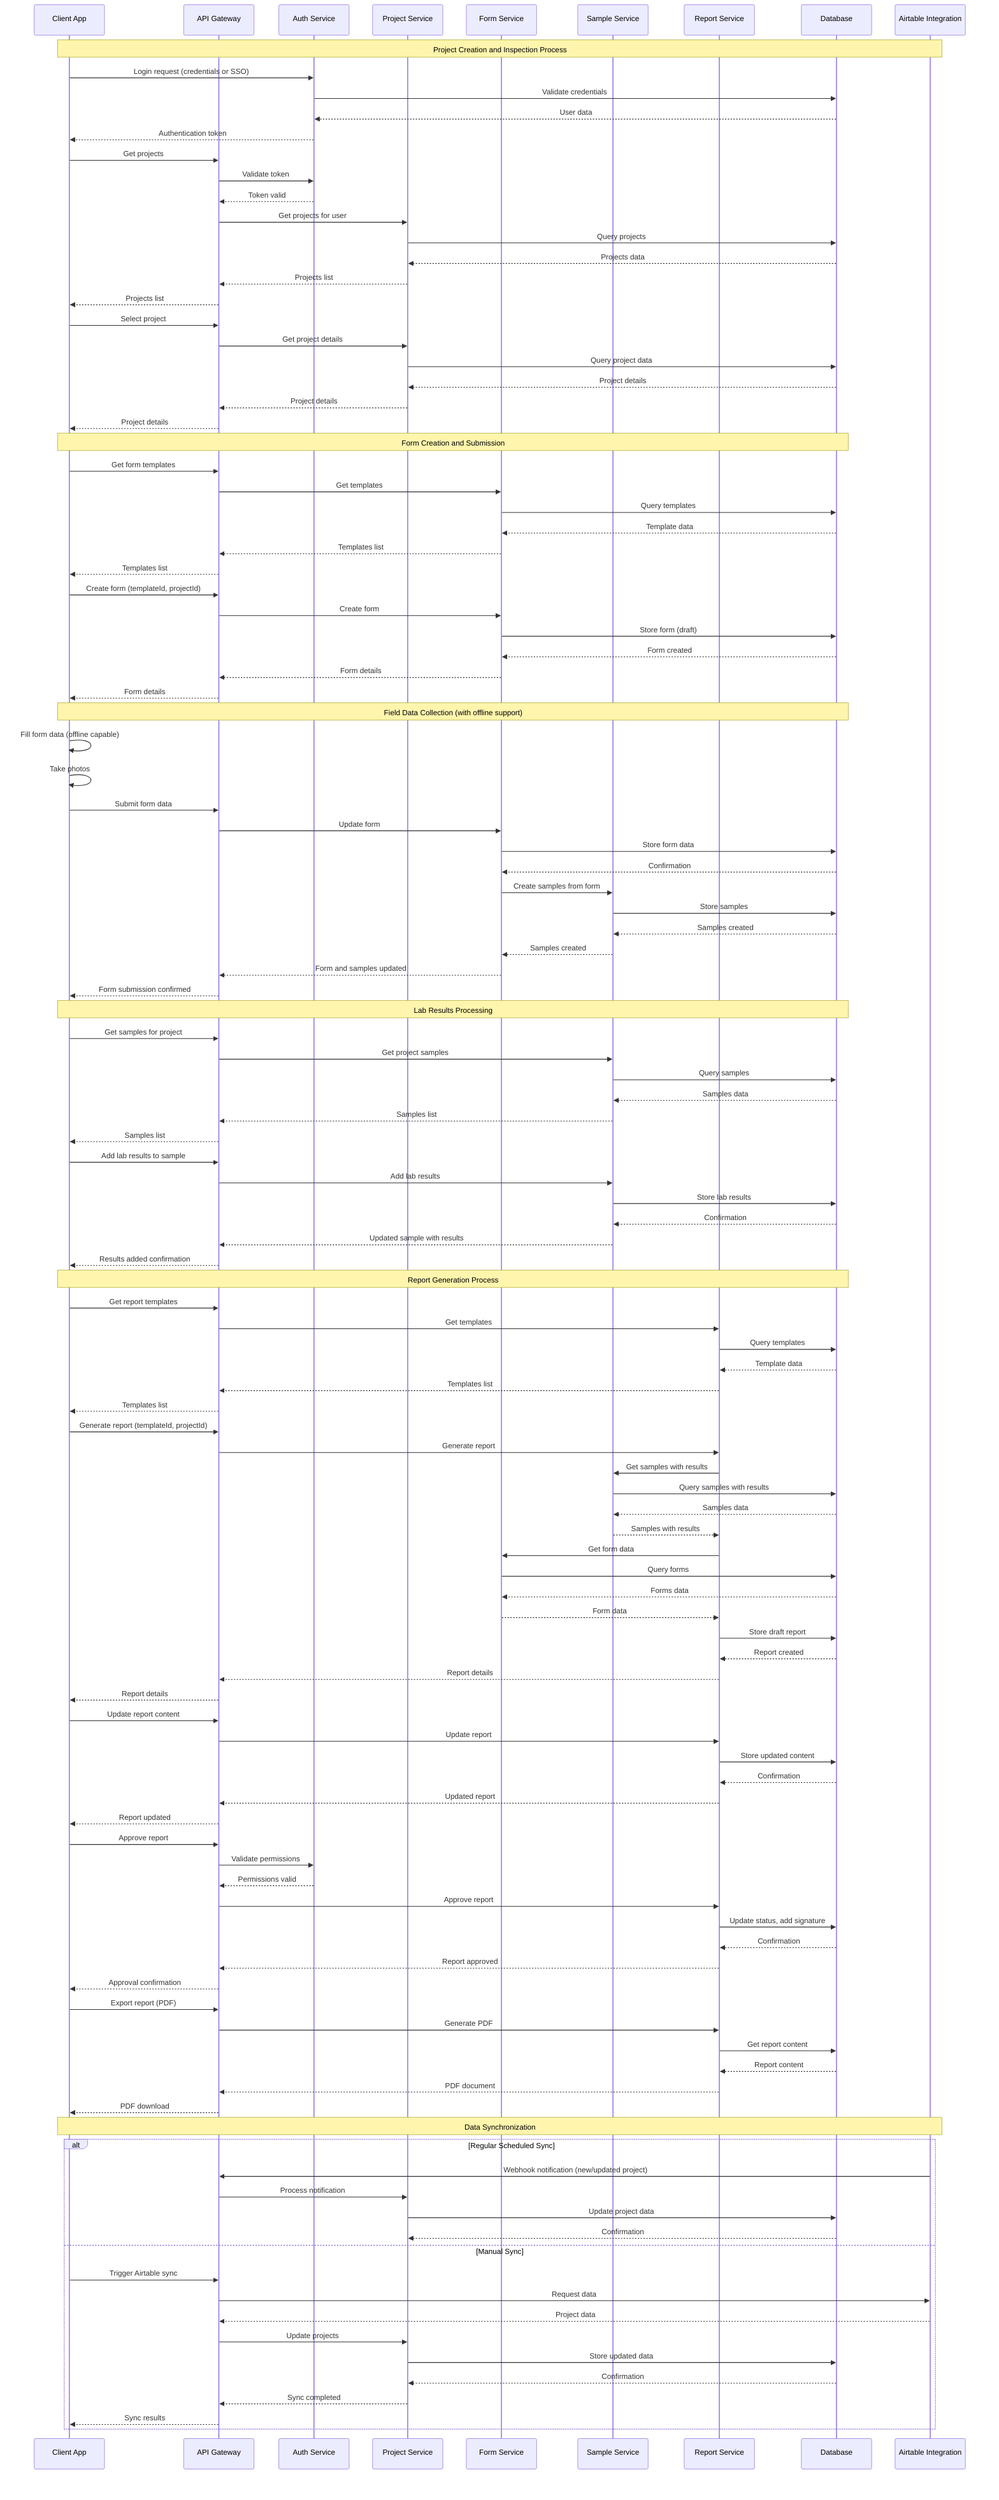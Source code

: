 sequenceDiagram
    participant Client as Client App
    participant API as API Gateway
    participant Auth as Auth Service
    participant Project as Project Service
    participant Form as Form Service
    participant Sample as Sample Service
    participant Report as Report Service
    participant DB as Database
    participant Airtable as Airtable Integration
    
    Note over Client, Airtable: Project Creation and Inspection Process
    
    Client->>Auth: Login request (credentials or SSO)
    Auth->>DB: Validate credentials
    DB-->>Auth: User data
    Auth-->>Client: Authentication token
    
    Client->>API: Get projects
    API->>Auth: Validate token
    Auth-->>API: Token valid
    API->>Project: Get projects for user
    Project->>DB: Query projects
    DB-->>Project: Projects data
    Project-->>API: Projects list
    API-->>Client: Projects list
    
    Client->>API: Select project
    API->>Project: Get project details
    Project->>DB: Query project data
    DB-->>Project: Project details
    Project-->>API: Project details
    API-->>Client: Project details
    
    Note over Client, DB: Form Creation and Submission
    
    Client->>API: Get form templates
    API->>Form: Get templates
    Form->>DB: Query templates
    DB-->>Form: Template data
    Form-->>API: Templates list
    API-->>Client: Templates list
    
    Client->>API: Create form (templateId, projectId)
    API->>Form: Create form
    Form->>DB: Store form (draft)
    DB-->>Form: Form created
    Form-->>API: Form details
    API-->>Client: Form details
    
    Note over Client, DB: Field Data Collection (with offline support)
    
    Client->>Client: Fill form data (offline capable)
    Client->>Client: Take photos
    
    Client->>API: Submit form data
    API->>Form: Update form
    Form->>DB: Store form data
    DB-->>Form: Confirmation
    
    Form->>Sample: Create samples from form
    Sample->>DB: Store samples
    DB-->>Sample: Samples created
    Sample-->>Form: Samples created
    Form-->>API: Form and samples updated
    API-->>Client: Form submission confirmed
    
    Note over Client, DB: Lab Results Processing
    
    Client->>API: Get samples for project
    API->>Sample: Get project samples
    Sample->>DB: Query samples
    DB-->>Sample: Samples data
    Sample-->>API: Samples list
    API-->>Client: Samples list
    
    Client->>API: Add lab results to sample
    API->>Sample: Add lab results
    Sample->>DB: Store lab results
    DB-->>Sample: Confirmation
    Sample-->>API: Updated sample with results
    API-->>Client: Results added confirmation
    
    Note over Client, DB: Report Generation Process
    
    Client->>API: Get report templates
    API->>Report: Get templates
    Report->>DB: Query templates
    DB-->>Report: Template data
    Report-->>API: Templates list
    API-->>Client: Templates list
    
    Client->>API: Generate report (templateId, projectId)
    API->>Report: Generate report
    Report->>Sample: Get samples with results
    Sample->>DB: Query samples with results
    DB-->>Sample: Samples data
    Sample-->>Report: Samples with results
    
    Report->>Form: Get form data
    Form->>DB: Query forms
    DB-->>Form: Forms data
    Form-->>Report: Form data
    
    Report->>DB: Store draft report
    DB-->>Report: Report created
    Report-->>API: Report details
    API-->>Client: Report details
    
    Client->>API: Update report content
    API->>Report: Update report
    Report->>DB: Store updated content
    DB-->>Report: Confirmation
    Report-->>API: Updated report
    API-->>Client: Report updated
    
    Client->>API: Approve report
    API->>Auth: Validate permissions
    Auth-->>API: Permissions valid
    API->>Report: Approve report
    Report->>DB: Update status, add signature
    DB-->>Report: Confirmation
    Report-->>API: Report approved
    API-->>Client: Approval confirmation
    
    Client->>API: Export report (PDF)
    API->>Report: Generate PDF
    Report->>DB: Get report content
    DB-->>Report: Report content
    Report-->>API: PDF document
    API-->>Client: PDF download
    
    Note over Client, Airtable: Data Synchronization
    
    alt Regular Scheduled Sync
        Airtable->>API: Webhook notification (new/updated project)
        API->>Project: Process notification
        Project->>DB: Update project data
        DB-->>Project: Confirmation
    else Manual Sync
        Client->>API: Trigger Airtable sync
        API->>Airtable: Request data
        Airtable-->>API: Project data
        API->>Project: Update projects
        Project->>DB: Store updated data
        DB-->>Project: Confirmation
        Project-->>API: Sync completed
        API-->>Client: Sync results
    end